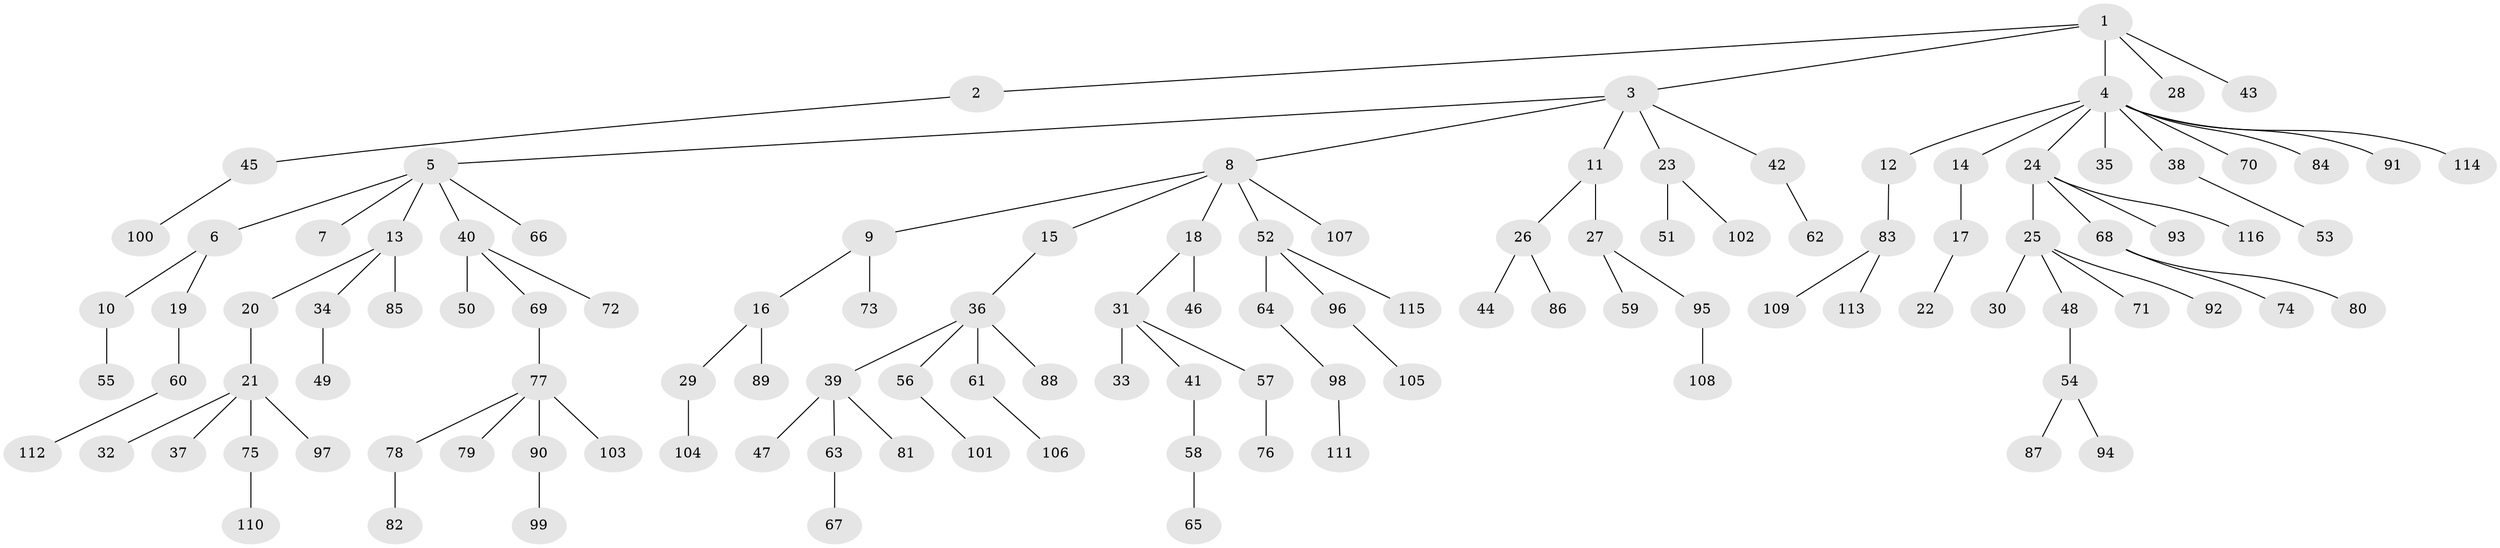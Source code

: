 // coarse degree distribution, {1: 0.5531914893617021, 4: 0.0851063829787234, 2: 0.23404255319148937, 8: 0.02127659574468085, 6: 0.02127659574468085, 3: 0.06382978723404255, 5: 0.02127659574468085}
// Generated by graph-tools (version 1.1) at 2025/37/03/04/25 23:37:22]
// undirected, 116 vertices, 115 edges
graph export_dot {
  node [color=gray90,style=filled];
  1;
  2;
  3;
  4;
  5;
  6;
  7;
  8;
  9;
  10;
  11;
  12;
  13;
  14;
  15;
  16;
  17;
  18;
  19;
  20;
  21;
  22;
  23;
  24;
  25;
  26;
  27;
  28;
  29;
  30;
  31;
  32;
  33;
  34;
  35;
  36;
  37;
  38;
  39;
  40;
  41;
  42;
  43;
  44;
  45;
  46;
  47;
  48;
  49;
  50;
  51;
  52;
  53;
  54;
  55;
  56;
  57;
  58;
  59;
  60;
  61;
  62;
  63;
  64;
  65;
  66;
  67;
  68;
  69;
  70;
  71;
  72;
  73;
  74;
  75;
  76;
  77;
  78;
  79;
  80;
  81;
  82;
  83;
  84;
  85;
  86;
  87;
  88;
  89;
  90;
  91;
  92;
  93;
  94;
  95;
  96;
  97;
  98;
  99;
  100;
  101;
  102;
  103;
  104;
  105;
  106;
  107;
  108;
  109;
  110;
  111;
  112;
  113;
  114;
  115;
  116;
  1 -- 2;
  1 -- 3;
  1 -- 4;
  1 -- 28;
  1 -- 43;
  2 -- 45;
  3 -- 5;
  3 -- 8;
  3 -- 11;
  3 -- 23;
  3 -- 42;
  4 -- 12;
  4 -- 14;
  4 -- 24;
  4 -- 35;
  4 -- 38;
  4 -- 70;
  4 -- 84;
  4 -- 91;
  4 -- 114;
  5 -- 6;
  5 -- 7;
  5 -- 13;
  5 -- 40;
  5 -- 66;
  6 -- 10;
  6 -- 19;
  8 -- 9;
  8 -- 15;
  8 -- 18;
  8 -- 52;
  8 -- 107;
  9 -- 16;
  9 -- 73;
  10 -- 55;
  11 -- 26;
  11 -- 27;
  12 -- 83;
  13 -- 20;
  13 -- 34;
  13 -- 85;
  14 -- 17;
  15 -- 36;
  16 -- 29;
  16 -- 89;
  17 -- 22;
  18 -- 31;
  18 -- 46;
  19 -- 60;
  20 -- 21;
  21 -- 32;
  21 -- 37;
  21 -- 75;
  21 -- 97;
  23 -- 51;
  23 -- 102;
  24 -- 25;
  24 -- 68;
  24 -- 93;
  24 -- 116;
  25 -- 30;
  25 -- 48;
  25 -- 71;
  25 -- 92;
  26 -- 44;
  26 -- 86;
  27 -- 59;
  27 -- 95;
  29 -- 104;
  31 -- 33;
  31 -- 41;
  31 -- 57;
  34 -- 49;
  36 -- 39;
  36 -- 56;
  36 -- 61;
  36 -- 88;
  38 -- 53;
  39 -- 47;
  39 -- 63;
  39 -- 81;
  40 -- 50;
  40 -- 69;
  40 -- 72;
  41 -- 58;
  42 -- 62;
  45 -- 100;
  48 -- 54;
  52 -- 64;
  52 -- 96;
  52 -- 115;
  54 -- 87;
  54 -- 94;
  56 -- 101;
  57 -- 76;
  58 -- 65;
  60 -- 112;
  61 -- 106;
  63 -- 67;
  64 -- 98;
  68 -- 74;
  68 -- 80;
  69 -- 77;
  75 -- 110;
  77 -- 78;
  77 -- 79;
  77 -- 90;
  77 -- 103;
  78 -- 82;
  83 -- 109;
  83 -- 113;
  90 -- 99;
  95 -- 108;
  96 -- 105;
  98 -- 111;
}
